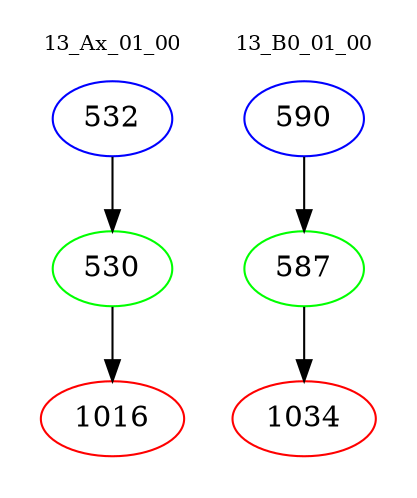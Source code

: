 digraph{
subgraph cluster_0 {
color = white
label = "13_Ax_01_00";
fontsize=10;
T0_532 [label="532", color="blue"]
T0_532 -> T0_530 [color="black"]
T0_530 [label="530", color="green"]
T0_530 -> T0_1016 [color="black"]
T0_1016 [label="1016", color="red"]
}
subgraph cluster_1 {
color = white
label = "13_B0_01_00";
fontsize=10;
T1_590 [label="590", color="blue"]
T1_590 -> T1_587 [color="black"]
T1_587 [label="587", color="green"]
T1_587 -> T1_1034 [color="black"]
T1_1034 [label="1034", color="red"]
}
}
